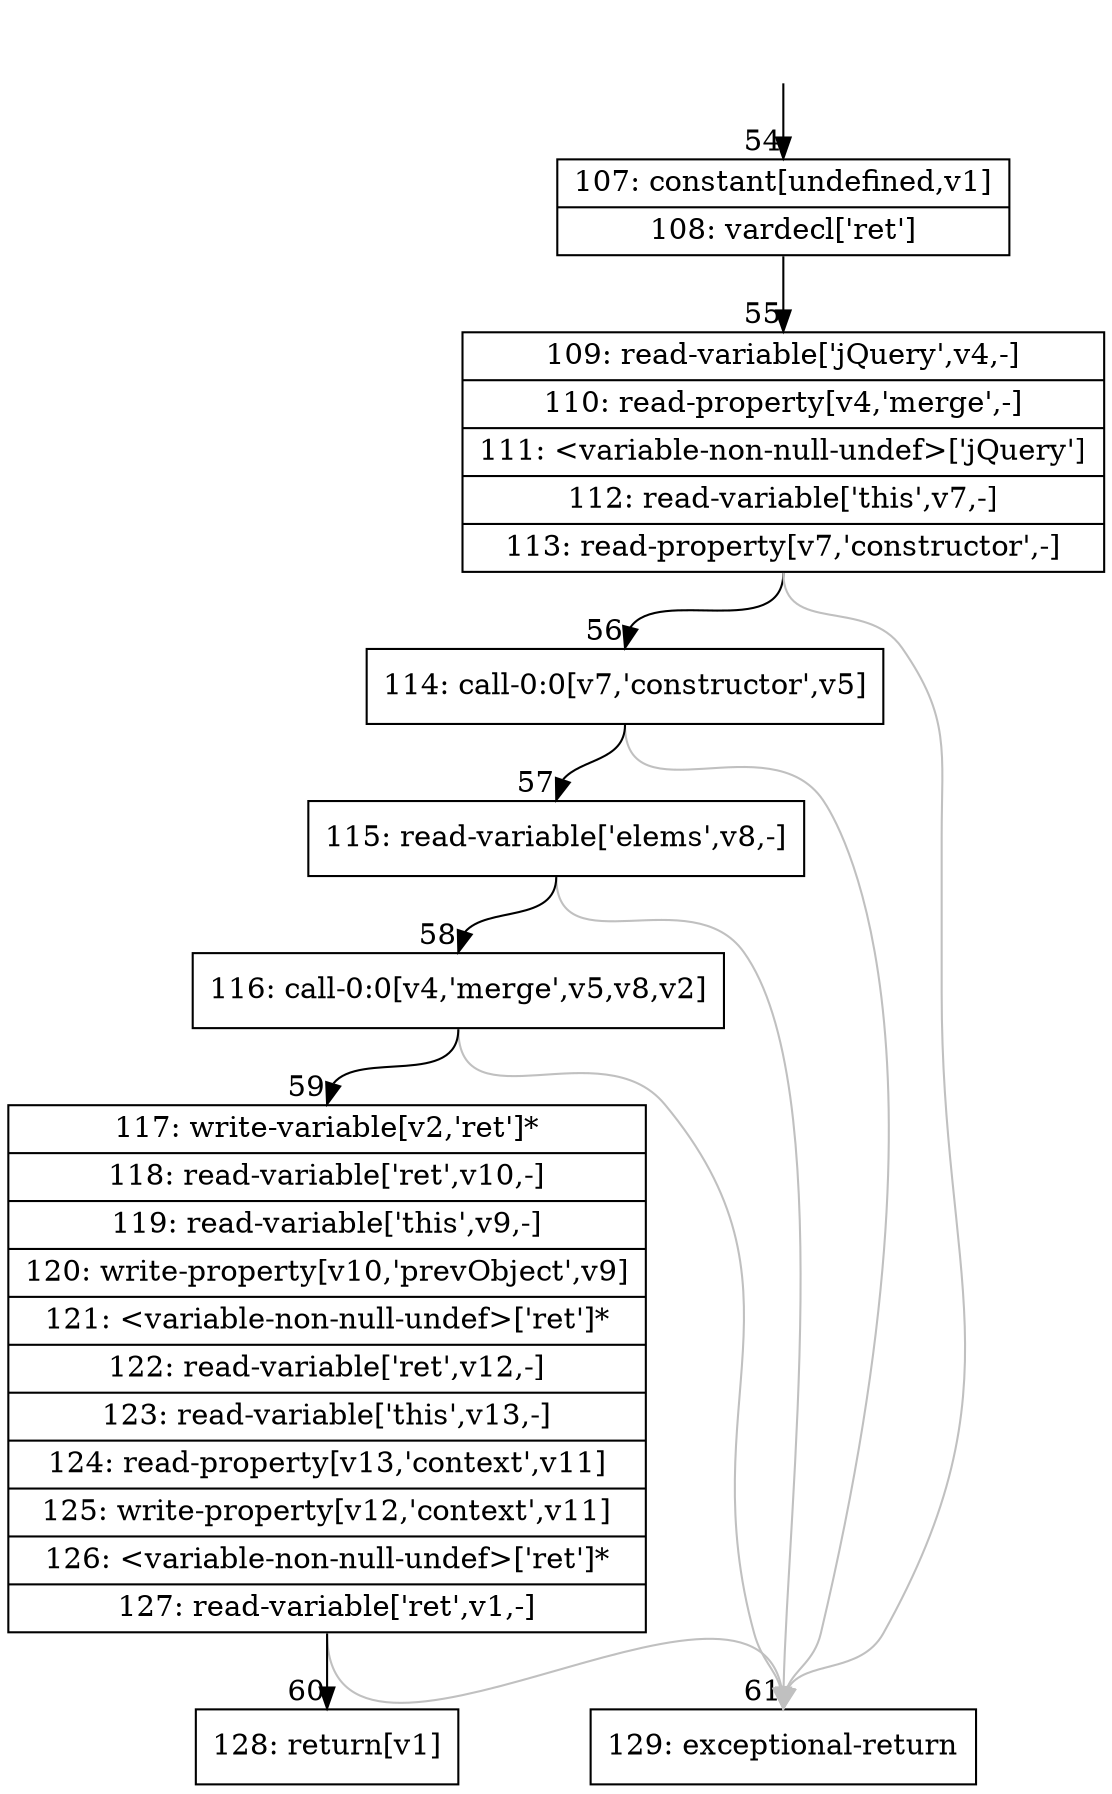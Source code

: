 digraph {
rankdir="TD"
BB_entry8[shape=none,label=""];
BB_entry8 -> BB54 [tailport=s, headport=n, headlabel="    54"]
BB54 [shape=record label="{107: constant[undefined,v1]|108: vardecl['ret']}" ] 
BB54 -> BB55 [tailport=s, headport=n, headlabel="      55"]
BB55 [shape=record label="{109: read-variable['jQuery',v4,-]|110: read-property[v4,'merge',-]|111: \<variable-non-null-undef\>['jQuery']|112: read-variable['this',v7,-]|113: read-property[v7,'constructor',-]}" ] 
BB55 -> BB56 [tailport=s, headport=n, headlabel="      56"]
BB55 -> BB61 [tailport=s, headport=n, color=gray, headlabel="      61"]
BB56 [shape=record label="{114: call-0:0[v7,'constructor',v5]}" ] 
BB56 -> BB57 [tailport=s, headport=n, headlabel="      57"]
BB56 -> BB61 [tailport=s, headport=n, color=gray]
BB57 [shape=record label="{115: read-variable['elems',v8,-]}" ] 
BB57 -> BB58 [tailport=s, headport=n, headlabel="      58"]
BB57 -> BB61 [tailport=s, headport=n, color=gray]
BB58 [shape=record label="{116: call-0:0[v4,'merge',v5,v8,v2]}" ] 
BB58 -> BB59 [tailport=s, headport=n, headlabel="      59"]
BB58 -> BB61 [tailport=s, headport=n, color=gray]
BB59 [shape=record label="{117: write-variable[v2,'ret']*|118: read-variable['ret',v10,-]|119: read-variable['this',v9,-]|120: write-property[v10,'prevObject',v9]|121: \<variable-non-null-undef\>['ret']*|122: read-variable['ret',v12,-]|123: read-variable['this',v13,-]|124: read-property[v13,'context',v11]|125: write-property[v12,'context',v11]|126: \<variable-non-null-undef\>['ret']*|127: read-variable['ret',v1,-]}" ] 
BB59 -> BB60 [tailport=s, headport=n, headlabel="      60"]
BB59 -> BB61 [tailport=s, headport=n, color=gray]
BB60 [shape=record label="{128: return[v1]}" ] 
BB61 [shape=record label="{129: exceptional-return}" ] 
}
